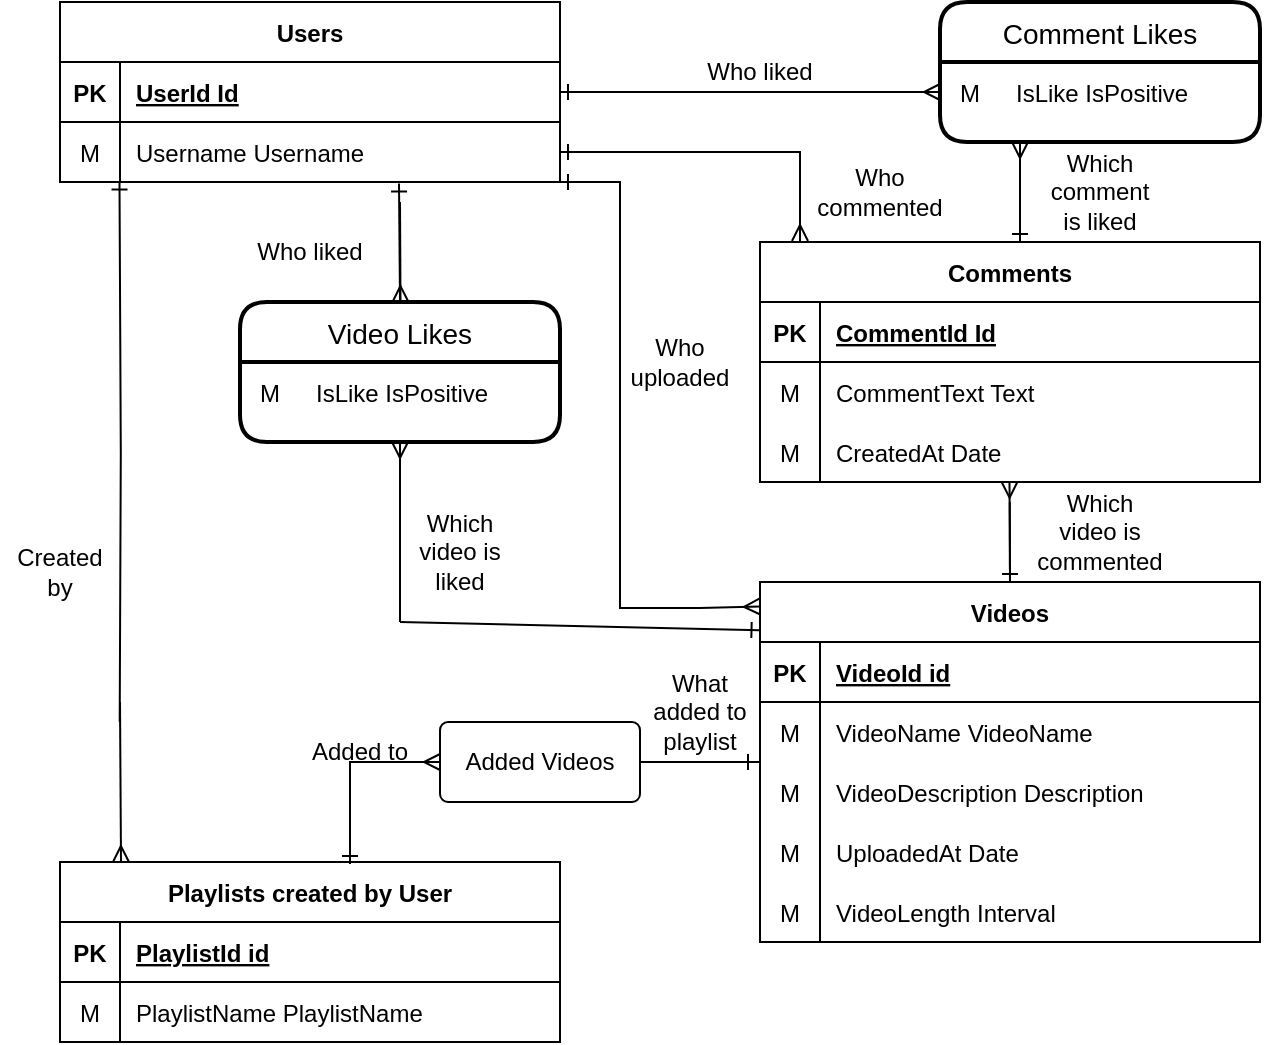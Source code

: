<mxfile version="16.2.6" type="device"><diagram id="R2lEEEUBdFMjLlhIrx00" name="Page-1"><mxGraphModel dx="1033" dy="679" grid="1" gridSize="10" guides="1" tooltips="1" connect="1" arrows="1" fold="1" page="1" pageScale="1" pageWidth="850" pageHeight="1100" math="0" shadow="0" extFonts="Permanent Marker^https://fonts.googleapis.com/css?family=Permanent+Marker"><root><mxCell id="0"/><mxCell id="1" parent="0"/><mxCell id="C-vyLk0tnHw3VtMMgP7b-2" value="Comments" style="shape=table;startSize=30;container=1;collapsible=1;childLayout=tableLayout;fixedRows=1;rowLines=0;fontStyle=1;align=center;resizeLast=1;" parent="1" vertex="1"><mxGeometry x="390" y="180" width="250" height="120" as="geometry"/></mxCell><mxCell id="C-vyLk0tnHw3VtMMgP7b-3" value="" style="shape=partialRectangle;collapsible=0;dropTarget=0;pointerEvents=0;fillColor=none;points=[[0,0.5],[1,0.5]];portConstraint=eastwest;top=0;left=0;right=0;bottom=1;" parent="C-vyLk0tnHw3VtMMgP7b-2" vertex="1"><mxGeometry y="30" width="250" height="30" as="geometry"/></mxCell><mxCell id="C-vyLk0tnHw3VtMMgP7b-4" value="PK" style="shape=partialRectangle;overflow=hidden;connectable=0;fillColor=none;top=0;left=0;bottom=0;right=0;fontStyle=1;" parent="C-vyLk0tnHw3VtMMgP7b-3" vertex="1"><mxGeometry width="30" height="30" as="geometry"><mxRectangle width="30" height="30" as="alternateBounds"/></mxGeometry></mxCell><mxCell id="C-vyLk0tnHw3VtMMgP7b-5" value="CommentId Id" style="shape=partialRectangle;overflow=hidden;connectable=0;fillColor=none;top=0;left=0;bottom=0;right=0;align=left;spacingLeft=6;fontStyle=5;" parent="C-vyLk0tnHw3VtMMgP7b-3" vertex="1"><mxGeometry x="30" width="220" height="30" as="geometry"><mxRectangle width="220" height="30" as="alternateBounds"/></mxGeometry></mxCell><mxCell id="C-vyLk0tnHw3VtMMgP7b-6" value="" style="shape=partialRectangle;collapsible=0;dropTarget=0;pointerEvents=0;fillColor=none;points=[[0,0.5],[1,0.5]];portConstraint=eastwest;top=0;left=0;right=0;bottom=0;" parent="C-vyLk0tnHw3VtMMgP7b-2" vertex="1"><mxGeometry y="60" width="250" height="30" as="geometry"/></mxCell><mxCell id="C-vyLk0tnHw3VtMMgP7b-7" value="M" style="shape=partialRectangle;overflow=hidden;connectable=0;fillColor=none;top=0;left=0;bottom=0;right=0;" parent="C-vyLk0tnHw3VtMMgP7b-6" vertex="1"><mxGeometry width="30" height="30" as="geometry"><mxRectangle width="30" height="30" as="alternateBounds"/></mxGeometry></mxCell><mxCell id="C-vyLk0tnHw3VtMMgP7b-8" value="CommentText Text" style="shape=partialRectangle;overflow=hidden;connectable=0;fillColor=none;top=0;left=0;bottom=0;right=0;align=left;spacingLeft=6;" parent="C-vyLk0tnHw3VtMMgP7b-6" vertex="1"><mxGeometry x="30" width="220" height="30" as="geometry"><mxRectangle width="220" height="30" as="alternateBounds"/></mxGeometry></mxCell><mxCell id="hN_nYXowYmUfVE6Bohoq-1" value="" style="shape=partialRectangle;collapsible=0;dropTarget=0;pointerEvents=0;fillColor=none;top=0;left=0;bottom=0;right=0;points=[[0,0.5],[1,0.5]];portConstraint=eastwest;" parent="C-vyLk0tnHw3VtMMgP7b-2" vertex="1"><mxGeometry y="90" width="250" height="30" as="geometry"/></mxCell><mxCell id="hN_nYXowYmUfVE6Bohoq-2" value="M" style="shape=partialRectangle;connectable=0;fillColor=none;top=0;left=0;bottom=0;right=0;fontStyle=0;overflow=hidden;" parent="hN_nYXowYmUfVE6Bohoq-1" vertex="1"><mxGeometry width="30" height="30" as="geometry"><mxRectangle width="30" height="30" as="alternateBounds"/></mxGeometry></mxCell><mxCell id="hN_nYXowYmUfVE6Bohoq-3" value="CreatedAt Date" style="shape=partialRectangle;connectable=0;fillColor=none;top=0;left=0;bottom=0;right=0;align=left;spacingLeft=6;fontStyle=0;overflow=hidden;" parent="hN_nYXowYmUfVE6Bohoq-1" vertex="1"><mxGeometry x="30" width="220" height="30" as="geometry"><mxRectangle width="220" height="30" as="alternateBounds"/></mxGeometry></mxCell><mxCell id="C-vyLk0tnHw3VtMMgP7b-13" value="Videos" style="shape=table;startSize=30;container=1;collapsible=1;childLayout=tableLayout;fixedRows=1;rowLines=0;fontStyle=1;align=center;resizeLast=1;" parent="1" vertex="1"><mxGeometry x="390" y="350" width="250" height="180" as="geometry"/></mxCell><mxCell id="C-vyLk0tnHw3VtMMgP7b-14" value="" style="shape=partialRectangle;collapsible=0;dropTarget=0;pointerEvents=0;fillColor=none;points=[[0,0.5],[1,0.5]];portConstraint=eastwest;top=0;left=0;right=0;bottom=1;" parent="C-vyLk0tnHw3VtMMgP7b-13" vertex="1"><mxGeometry y="30" width="250" height="30" as="geometry"/></mxCell><mxCell id="C-vyLk0tnHw3VtMMgP7b-15" value="PK" style="shape=partialRectangle;overflow=hidden;connectable=0;fillColor=none;top=0;left=0;bottom=0;right=0;fontStyle=1;" parent="C-vyLk0tnHw3VtMMgP7b-14" vertex="1"><mxGeometry width="30" height="30" as="geometry"><mxRectangle width="30" height="30" as="alternateBounds"/></mxGeometry></mxCell><mxCell id="C-vyLk0tnHw3VtMMgP7b-16" value="VideoId id" style="shape=partialRectangle;overflow=hidden;connectable=0;fillColor=none;top=0;left=0;bottom=0;right=0;align=left;spacingLeft=6;fontStyle=5;" parent="C-vyLk0tnHw3VtMMgP7b-14" vertex="1"><mxGeometry x="30" width="220" height="30" as="geometry"><mxRectangle width="220" height="30" as="alternateBounds"/></mxGeometry></mxCell><mxCell id="C-vyLk0tnHw3VtMMgP7b-17" value="" style="shape=partialRectangle;collapsible=0;dropTarget=0;pointerEvents=0;fillColor=none;points=[[0,0.5],[1,0.5]];portConstraint=eastwest;top=0;left=0;right=0;bottom=0;" parent="C-vyLk0tnHw3VtMMgP7b-13" vertex="1"><mxGeometry y="60" width="250" height="30" as="geometry"/></mxCell><mxCell id="C-vyLk0tnHw3VtMMgP7b-18" value="M" style="shape=partialRectangle;overflow=hidden;connectable=0;fillColor=none;top=0;left=0;bottom=0;right=0;" parent="C-vyLk0tnHw3VtMMgP7b-17" vertex="1"><mxGeometry width="30" height="30" as="geometry"><mxRectangle width="30" height="30" as="alternateBounds"/></mxGeometry></mxCell><mxCell id="C-vyLk0tnHw3VtMMgP7b-19" value="VideoName VideoName" style="shape=partialRectangle;overflow=hidden;connectable=0;fillColor=none;top=0;left=0;bottom=0;right=0;align=left;spacingLeft=6;" parent="C-vyLk0tnHw3VtMMgP7b-17" vertex="1"><mxGeometry x="30" width="220" height="30" as="geometry"><mxRectangle width="220" height="30" as="alternateBounds"/></mxGeometry></mxCell><mxCell id="C-vyLk0tnHw3VtMMgP7b-20" value="" style="shape=partialRectangle;collapsible=0;dropTarget=0;pointerEvents=0;fillColor=none;points=[[0,0.5],[1,0.5]];portConstraint=eastwest;top=0;left=0;right=0;bottom=0;" parent="C-vyLk0tnHw3VtMMgP7b-13" vertex="1"><mxGeometry y="90" width="250" height="30" as="geometry"/></mxCell><mxCell id="C-vyLk0tnHw3VtMMgP7b-21" value="M" style="shape=partialRectangle;overflow=hidden;connectable=0;fillColor=none;top=0;left=0;bottom=0;right=0;" parent="C-vyLk0tnHw3VtMMgP7b-20" vertex="1"><mxGeometry width="30" height="30" as="geometry"><mxRectangle width="30" height="30" as="alternateBounds"/></mxGeometry></mxCell><mxCell id="C-vyLk0tnHw3VtMMgP7b-22" value="VideoDescription Description" style="shape=partialRectangle;overflow=hidden;connectable=0;fillColor=none;top=0;left=0;bottom=0;right=0;align=left;spacingLeft=6;" parent="C-vyLk0tnHw3VtMMgP7b-20" vertex="1"><mxGeometry x="30" width="220" height="30" as="geometry"><mxRectangle width="220" height="30" as="alternateBounds"/></mxGeometry></mxCell><mxCell id="VtzAfo2n1rlgrVxwqQcP-14" value="" style="shape=partialRectangle;collapsible=0;dropTarget=0;pointerEvents=0;fillColor=none;top=0;left=0;bottom=0;right=0;points=[[0,0.5],[1,0.5]];portConstraint=eastwest;" parent="C-vyLk0tnHw3VtMMgP7b-13" vertex="1"><mxGeometry y="120" width="250" height="30" as="geometry"/></mxCell><mxCell id="VtzAfo2n1rlgrVxwqQcP-15" value="M" style="shape=partialRectangle;connectable=0;fillColor=none;top=0;left=0;bottom=0;right=0;fontStyle=0;overflow=hidden;" parent="VtzAfo2n1rlgrVxwqQcP-14" vertex="1"><mxGeometry width="30" height="30" as="geometry"><mxRectangle width="30" height="30" as="alternateBounds"/></mxGeometry></mxCell><mxCell id="VtzAfo2n1rlgrVxwqQcP-16" value="UploadedAt Date" style="shape=partialRectangle;connectable=0;fillColor=none;top=0;left=0;bottom=0;right=0;align=left;spacingLeft=6;fontStyle=0;overflow=hidden;" parent="VtzAfo2n1rlgrVxwqQcP-14" vertex="1"><mxGeometry x="30" width="220" height="30" as="geometry"><mxRectangle width="220" height="30" as="alternateBounds"/></mxGeometry></mxCell><mxCell id="VtzAfo2n1rlgrVxwqQcP-11" value="" style="shape=partialRectangle;collapsible=0;dropTarget=0;pointerEvents=0;fillColor=none;top=0;left=0;bottom=0;right=0;points=[[0,0.5],[1,0.5]];portConstraint=eastwest;" parent="C-vyLk0tnHw3VtMMgP7b-13" vertex="1"><mxGeometry y="150" width="250" height="30" as="geometry"/></mxCell><mxCell id="VtzAfo2n1rlgrVxwqQcP-12" value="M" style="shape=partialRectangle;connectable=0;fillColor=none;top=0;left=0;bottom=0;right=0;fontStyle=0;overflow=hidden;" parent="VtzAfo2n1rlgrVxwqQcP-11" vertex="1"><mxGeometry width="30" height="30" as="geometry"><mxRectangle width="30" height="30" as="alternateBounds"/></mxGeometry></mxCell><mxCell id="VtzAfo2n1rlgrVxwqQcP-13" value="VideoLength Interval" style="shape=partialRectangle;connectable=0;fillColor=none;top=0;left=0;bottom=0;right=0;align=left;spacingLeft=6;fontStyle=0;overflow=hidden;" parent="VtzAfo2n1rlgrVxwqQcP-11" vertex="1"><mxGeometry x="30" width="220" height="30" as="geometry"><mxRectangle width="220" height="30" as="alternateBounds"/></mxGeometry></mxCell><mxCell id="C-vyLk0tnHw3VtMMgP7b-23" value="Users" style="shape=table;startSize=30;container=1;collapsible=1;childLayout=tableLayout;fixedRows=1;rowLines=0;fontStyle=1;align=center;resizeLast=1;" parent="1" vertex="1"><mxGeometry x="40" y="60" width="250" height="90" as="geometry"/></mxCell><mxCell id="C-vyLk0tnHw3VtMMgP7b-24" value="" style="shape=partialRectangle;collapsible=0;dropTarget=0;pointerEvents=0;fillColor=none;points=[[0,0.5],[1,0.5]];portConstraint=eastwest;top=0;left=0;right=0;bottom=1;" parent="C-vyLk0tnHw3VtMMgP7b-23" vertex="1"><mxGeometry y="30" width="250" height="30" as="geometry"/></mxCell><mxCell id="C-vyLk0tnHw3VtMMgP7b-25" value="PK" style="shape=partialRectangle;overflow=hidden;connectable=0;fillColor=none;top=0;left=0;bottom=0;right=0;fontStyle=1;" parent="C-vyLk0tnHw3VtMMgP7b-24" vertex="1"><mxGeometry width="30" height="30" as="geometry"><mxRectangle width="30" height="30" as="alternateBounds"/></mxGeometry></mxCell><mxCell id="C-vyLk0tnHw3VtMMgP7b-26" value="UserId Id" style="shape=partialRectangle;overflow=hidden;connectable=0;fillColor=none;top=0;left=0;bottom=0;right=0;align=left;spacingLeft=6;fontStyle=5;" parent="C-vyLk0tnHw3VtMMgP7b-24" vertex="1"><mxGeometry x="30" width="220" height="30" as="geometry"><mxRectangle width="220" height="30" as="alternateBounds"/></mxGeometry></mxCell><mxCell id="C-vyLk0tnHw3VtMMgP7b-27" value="" style="shape=partialRectangle;collapsible=0;dropTarget=0;pointerEvents=0;fillColor=none;points=[[0,0.5],[1,0.5]];portConstraint=eastwest;top=0;left=0;right=0;bottom=0;" parent="C-vyLk0tnHw3VtMMgP7b-23" vertex="1"><mxGeometry y="60" width="250" height="30" as="geometry"/></mxCell><mxCell id="C-vyLk0tnHw3VtMMgP7b-28" value="M" style="shape=partialRectangle;overflow=hidden;connectable=0;fillColor=none;top=0;left=0;bottom=0;right=0;" parent="C-vyLk0tnHw3VtMMgP7b-27" vertex="1"><mxGeometry width="30" height="30" as="geometry"><mxRectangle width="30" height="30" as="alternateBounds"/></mxGeometry></mxCell><mxCell id="C-vyLk0tnHw3VtMMgP7b-29" value="Username Username" style="shape=partialRectangle;overflow=hidden;connectable=0;fillColor=none;top=0;left=0;bottom=0;right=0;align=left;spacingLeft=6;" parent="C-vyLk0tnHw3VtMMgP7b-27" vertex="1"><mxGeometry x="30" width="220" height="30" as="geometry"><mxRectangle width="220" height="30" as="alternateBounds"/></mxGeometry></mxCell><mxCell id="VtzAfo2n1rlgrVxwqQcP-17" value="Playlists created by User" style="shape=table;startSize=30;container=1;collapsible=1;childLayout=tableLayout;fixedRows=1;rowLines=0;fontStyle=1;align=center;resizeLast=1;" parent="1" vertex="1"><mxGeometry x="40" y="490" width="250" height="90" as="geometry"/></mxCell><mxCell id="VtzAfo2n1rlgrVxwqQcP-18" value="" style="shape=partialRectangle;collapsible=0;dropTarget=0;pointerEvents=0;fillColor=none;points=[[0,0.5],[1,0.5]];portConstraint=eastwest;top=0;left=0;right=0;bottom=1;" parent="VtzAfo2n1rlgrVxwqQcP-17" vertex="1"><mxGeometry y="30" width="250" height="30" as="geometry"/></mxCell><mxCell id="VtzAfo2n1rlgrVxwqQcP-19" value="PK" style="shape=partialRectangle;overflow=hidden;connectable=0;fillColor=none;top=0;left=0;bottom=0;right=0;fontStyle=1;" parent="VtzAfo2n1rlgrVxwqQcP-18" vertex="1"><mxGeometry width="30" height="30" as="geometry"><mxRectangle width="30" height="30" as="alternateBounds"/></mxGeometry></mxCell><mxCell id="VtzAfo2n1rlgrVxwqQcP-20" value="PlaylistId id" style="shape=partialRectangle;overflow=hidden;connectable=0;fillColor=none;top=0;left=0;bottom=0;right=0;align=left;spacingLeft=6;fontStyle=5;" parent="VtzAfo2n1rlgrVxwqQcP-18" vertex="1"><mxGeometry x="30" width="220" height="30" as="geometry"><mxRectangle width="220" height="30" as="alternateBounds"/></mxGeometry></mxCell><mxCell id="VtzAfo2n1rlgrVxwqQcP-21" value="" style="shape=partialRectangle;collapsible=0;dropTarget=0;pointerEvents=0;fillColor=none;points=[[0,0.5],[1,0.5]];portConstraint=eastwest;top=0;left=0;right=0;bottom=0;" parent="VtzAfo2n1rlgrVxwqQcP-17" vertex="1"><mxGeometry y="60" width="250" height="30" as="geometry"/></mxCell><mxCell id="VtzAfo2n1rlgrVxwqQcP-22" value="M" style="shape=partialRectangle;overflow=hidden;connectable=0;fillColor=none;top=0;left=0;bottom=0;right=0;" parent="VtzAfo2n1rlgrVxwqQcP-21" vertex="1"><mxGeometry width="30" height="30" as="geometry"><mxRectangle width="30" height="30" as="alternateBounds"/></mxGeometry></mxCell><mxCell id="VtzAfo2n1rlgrVxwqQcP-23" value="PlaylistName PlaylistName" style="shape=partialRectangle;overflow=hidden;connectable=0;fillColor=none;top=0;left=0;bottom=0;right=0;align=left;spacingLeft=6;" parent="VtzAfo2n1rlgrVxwqQcP-21" vertex="1"><mxGeometry x="30" width="220" height="30" as="geometry"><mxRectangle width="220" height="30" as="alternateBounds"/></mxGeometry></mxCell><mxCell id="VtzAfo2n1rlgrVxwqQcP-24" value="Comment Likes" style="swimlane;childLayout=stackLayout;horizontal=1;startSize=30;horizontalStack=0;rounded=1;fontSize=14;fontStyle=0;strokeWidth=2;resizeParent=0;resizeLast=1;shadow=0;dashed=0;align=center;" parent="1" vertex="1"><mxGeometry x="480" y="60" width="160" height="70" as="geometry"/></mxCell><mxCell id="VtzAfo2n1rlgrVxwqQcP-26" value="" style="shape=table;startSize=0;container=1;collapsible=1;childLayout=tableLayout;fixedRows=1;rowLines=0;fontStyle=0;align=center;resizeLast=1;strokeColor=none;fillColor=none;" parent="VtzAfo2n1rlgrVxwqQcP-24" vertex="1"><mxGeometry y="30" width="160" height="40" as="geometry"/></mxCell><mxCell id="VtzAfo2n1rlgrVxwqQcP-27" value="" style="shape=partialRectangle;collapsible=0;dropTarget=0;pointerEvents=0;fillColor=none;top=0;left=0;bottom=0;right=0;points=[[0,0.5],[1,0.5]];portConstraint=eastwest;" parent="VtzAfo2n1rlgrVxwqQcP-26" vertex="1"><mxGeometry width="160" height="30" as="geometry"/></mxCell><mxCell id="VtzAfo2n1rlgrVxwqQcP-28" value="M" style="shape=partialRectangle;connectable=0;fillColor=none;top=0;left=0;bottom=0;right=0;fontStyle=0;overflow=hidden;" parent="VtzAfo2n1rlgrVxwqQcP-27" vertex="1"><mxGeometry width="30" height="30" as="geometry"><mxRectangle width="30" height="30" as="alternateBounds"/></mxGeometry></mxCell><mxCell id="VtzAfo2n1rlgrVxwqQcP-29" value="IsLike IsPositive" style="shape=partialRectangle;connectable=0;fillColor=none;top=0;left=0;bottom=0;right=0;align=left;spacingLeft=6;fontStyle=0;overflow=hidden;" parent="VtzAfo2n1rlgrVxwqQcP-27" vertex="1"><mxGeometry x="30" width="130" height="30" as="geometry"><mxRectangle width="130" height="30" as="alternateBounds"/></mxGeometry></mxCell><mxCell id="VtzAfo2n1rlgrVxwqQcP-32" value="Video Likes" style="swimlane;childLayout=stackLayout;horizontal=1;startSize=30;horizontalStack=0;rounded=1;fontSize=14;fontStyle=0;strokeWidth=2;resizeParent=0;resizeLast=1;shadow=0;dashed=0;align=center;" parent="1" vertex="1"><mxGeometry x="130" y="210" width="160" height="70" as="geometry"/></mxCell><mxCell id="VtzAfo2n1rlgrVxwqQcP-33" value="" style="shape=table;startSize=0;container=1;collapsible=1;childLayout=tableLayout;fixedRows=1;rowLines=0;fontStyle=0;align=center;resizeLast=1;strokeColor=none;fillColor=none;" parent="VtzAfo2n1rlgrVxwqQcP-32" vertex="1"><mxGeometry y="30" width="160" height="40" as="geometry"/></mxCell><mxCell id="VtzAfo2n1rlgrVxwqQcP-34" value="" style="shape=partialRectangle;collapsible=0;dropTarget=0;pointerEvents=0;fillColor=none;top=0;left=0;bottom=0;right=0;points=[[0,0.5],[1,0.5]];portConstraint=eastwest;" parent="VtzAfo2n1rlgrVxwqQcP-33" vertex="1"><mxGeometry width="160" height="30" as="geometry"/></mxCell><mxCell id="VtzAfo2n1rlgrVxwqQcP-35" value="M" style="shape=partialRectangle;connectable=0;fillColor=none;top=0;left=0;bottom=0;right=0;fontStyle=0;overflow=hidden;" parent="VtzAfo2n1rlgrVxwqQcP-34" vertex="1"><mxGeometry width="30" height="30" as="geometry"><mxRectangle width="30" height="30" as="alternateBounds"/></mxGeometry></mxCell><mxCell id="VtzAfo2n1rlgrVxwqQcP-36" value="IsLike IsPositive" style="shape=partialRectangle;connectable=0;fillColor=none;top=0;left=0;bottom=0;right=0;align=left;spacingLeft=6;fontStyle=0;overflow=hidden;" parent="VtzAfo2n1rlgrVxwqQcP-34" vertex="1"><mxGeometry x="30" width="130" height="30" as="geometry"><mxRectangle width="130" height="30" as="alternateBounds"/></mxGeometry></mxCell><mxCell id="VtzAfo2n1rlgrVxwqQcP-43" value="Added Videos" style="rounded=1;arcSize=10;whiteSpace=wrap;html=1;align=center;" parent="1" vertex="1"><mxGeometry x="230" y="420" width="100" height="40" as="geometry"/></mxCell><mxCell id="VtzAfo2n1rlgrVxwqQcP-46" value="" style="edgeStyle=entityRelationEdgeStyle;fontSize=12;html=1;endArrow=ERmany;rounded=0;exitX=1;exitY=0.5;exitDx=0;exitDy=0;" parent="1" source="C-vyLk0tnHw3VtMMgP7b-24" target="VtzAfo2n1rlgrVxwqQcP-27" edge="1"><mxGeometry width="100" height="100" relative="1" as="geometry"><mxPoint x="340" y="180" as="sourcePoint"/><mxPoint x="440" y="80" as="targetPoint"/></mxGeometry></mxCell><mxCell id="VtzAfo2n1rlgrVxwqQcP-47" value="" style="fontSize=12;html=1;endArrow=ERone;endFill=1;rounded=0;exitX=0;exitY=0.5;exitDx=0;exitDy=0;" parent="1" source="VtzAfo2n1rlgrVxwqQcP-27" edge="1"><mxGeometry width="100" height="100" relative="1" as="geometry"><mxPoint x="200" y="400" as="sourcePoint"/><mxPoint x="290" y="105" as="targetPoint"/></mxGeometry></mxCell><mxCell id="VtzAfo2n1rlgrVxwqQcP-48" value="" style="fontSize=12;html=1;endArrow=ERone;endFill=1;rounded=0;exitX=0.25;exitY=1;exitDx=0;exitDy=0;entryX=0.52;entryY=0;entryDx=0;entryDy=0;entryPerimeter=0;" parent="1" source="VtzAfo2n1rlgrVxwqQcP-26" target="C-vyLk0tnHw3VtMMgP7b-2" edge="1"><mxGeometry width="100" height="100" relative="1" as="geometry"><mxPoint x="520" y="160" as="sourcePoint"/><mxPoint x="330" y="160" as="targetPoint"/></mxGeometry></mxCell><mxCell id="VtzAfo2n1rlgrVxwqQcP-51" value="" style="fontSize=12;html=1;endArrow=ERmany;rounded=0;entryX=0.25;entryY=1;entryDx=0;entryDy=0;" parent="1" target="VtzAfo2n1rlgrVxwqQcP-26" edge="1"><mxGeometry width="100" height="100" relative="1" as="geometry"><mxPoint x="520" y="180" as="sourcePoint"/><mxPoint x="490" y="115" as="targetPoint"/></mxGeometry></mxCell><mxCell id="VtzAfo2n1rlgrVxwqQcP-52" value="" style="fontSize=12;html=1;endArrow=ERmany;rounded=0;entryX=0.499;entryY=0.996;entryDx=0;entryDy=0;entryPerimeter=0;" parent="1" target="hN_nYXowYmUfVE6Bohoq-1" edge="1"><mxGeometry width="100" height="100" relative="1" as="geometry"><mxPoint x="515" y="350" as="sourcePoint"/><mxPoint x="514.9" y="309.41" as="targetPoint"/></mxGeometry></mxCell><mxCell id="VtzAfo2n1rlgrVxwqQcP-53" value="" style="fontSize=12;html=1;endArrow=ERone;endFill=1;rounded=0;exitX=0.25;exitY=1;exitDx=0;exitDy=0;" parent="1" edge="1"><mxGeometry width="100" height="100" relative="1" as="geometry"><mxPoint x="514.9" y="310" as="sourcePoint"/><mxPoint x="515" y="350" as="targetPoint"/></mxGeometry></mxCell><mxCell id="VtzAfo2n1rlgrVxwqQcP-54" value="" style="fontSize=12;html=1;endArrow=ERone;endFill=1;rounded=0;edgeStyle=elbowEdgeStyle;exitX=0.08;exitY=0;exitDx=0;exitDy=0;exitPerimeter=0;" parent="1" source="C-vyLk0tnHw3VtMMgP7b-2" target="C-vyLk0tnHw3VtMMgP7b-27" edge="1"><mxGeometry width="100" height="100" relative="1" as="geometry"><mxPoint x="410" y="180" as="sourcePoint"/><mxPoint x="320" y="150" as="targetPoint"/><Array as="points"><mxPoint x="410" y="170"/></Array></mxGeometry></mxCell><mxCell id="VtzAfo2n1rlgrVxwqQcP-55" value="" style="fontSize=12;html=1;endArrow=ERmany;rounded=0;edgeStyle=elbowEdgeStyle;entryX=0.078;entryY=-0.004;entryDx=0;entryDy=0;entryPerimeter=0;" parent="1" source="C-vyLk0tnHw3VtMMgP7b-27" target="C-vyLk0tnHw3VtMMgP7b-2" edge="1"><mxGeometry width="100" height="100" relative="1" as="geometry"><mxPoint x="310" y="140" as="sourcePoint"/><mxPoint x="410" y="160" as="targetPoint"/><Array as="points"><mxPoint x="410" y="190"/></Array></mxGeometry></mxCell><mxCell id="VtzAfo2n1rlgrVxwqQcP-56" value="" style="fontSize=12;html=1;endArrow=ERmany;rounded=0;entryX=0;entryY=0.068;entryDx=0;entryDy=0;entryPerimeter=0;" parent="1" target="C-vyLk0tnHw3VtMMgP7b-13" edge="1"><mxGeometry width="100" height="100" relative="1" as="geometry"><mxPoint x="320" y="160" as="sourcePoint"/><mxPoint x="330" y="390" as="targetPoint"/><Array as="points"><mxPoint x="320" y="363"/><mxPoint x="360" y="363"/></Array></mxGeometry></mxCell><mxCell id="VtzAfo2n1rlgrVxwqQcP-58" value="" style="fontSize=12;html=1;endArrow=ERone;endFill=1;rounded=0;edgeStyle=elbowEdgeStyle;" parent="1" edge="1"><mxGeometry width="100" height="100" relative="1" as="geometry"><mxPoint x="320" y="225" as="sourcePoint"/><mxPoint x="290" y="150" as="targetPoint"/><Array as="points"><mxPoint x="320" y="150"/></Array></mxGeometry></mxCell><mxCell id="VtzAfo2n1rlgrVxwqQcP-59" value="" style="fontSize=12;html=1;endArrow=ERmany;rounded=0;edgeStyle=elbowEdgeStyle;entryX=0.078;entryY=-0.004;entryDx=0;entryDy=0;entryPerimeter=0;" parent="1" edge="1"><mxGeometry width="100" height="100" relative="1" as="geometry"><mxPoint x="210" y="160" as="sourcePoint"/><mxPoint x="209.75" y="210.0" as="targetPoint"/><Array as="points"><mxPoint x="210.25" y="190.4"/></Array></mxGeometry></mxCell><mxCell id="VtzAfo2n1rlgrVxwqQcP-60" value="" style="fontSize=12;html=1;endArrow=ERmany;rounded=0;entryX=0.5;entryY=1;entryDx=0;entryDy=0;" parent="1" target="VtzAfo2n1rlgrVxwqQcP-33" edge="1"><mxGeometry width="100" height="100" relative="1" as="geometry"><mxPoint x="210" y="370" as="sourcePoint"/><mxPoint x="290" y="360" as="targetPoint"/></mxGeometry></mxCell><mxCell id="VtzAfo2n1rlgrVxwqQcP-61" value="" style="fontSize=12;html=1;endArrow=ERone;endFill=1;rounded=0;entryX=-0.001;entryY=0.134;entryDx=0;entryDy=0;entryPerimeter=0;" parent="1" target="C-vyLk0tnHw3VtMMgP7b-13" edge="1"><mxGeometry width="100" height="100" relative="1" as="geometry"><mxPoint x="210" y="370" as="sourcePoint"/><mxPoint x="240" y="330" as="targetPoint"/></mxGeometry></mxCell><mxCell id="VtzAfo2n1rlgrVxwqQcP-76" value="" style="fontSize=12;html=1;endArrow=ERone;endFill=1;rounded=0;edgeStyle=orthogonalEdgeStyle;exitX=0.199;exitY=-0.003;exitDx=0;exitDy=0;exitPerimeter=0;entryX=0.119;entryY=0.991;entryDx=0;entryDy=0;entryPerimeter=0;" parent="1" target="C-vyLk0tnHw3VtMMgP7b-27" edge="1"><mxGeometry width="100" height="100" relative="1" as="geometry"><mxPoint x="69.85" y="419.88" as="sourcePoint"/><mxPoint x="70" y="160" as="targetPoint"/><Array as="points"/></mxGeometry></mxCell><mxCell id="VtzAfo2n1rlgrVxwqQcP-77" value="" style="fontSize=12;html=1;endArrow=ERone;endFill=1;rounded=0;exitX=0.5;exitY=0;exitDx=0;exitDy=0;entryX=0.678;entryY=1.025;entryDx=0;entryDy=0;entryPerimeter=0;" parent="1" source="VtzAfo2n1rlgrVxwqQcP-32" target="C-vyLk0tnHw3VtMMgP7b-27" edge="1"><mxGeometry width="100" height="100" relative="1" as="geometry"><mxPoint x="220" y="380" as="sourcePoint"/><mxPoint x="210" y="160" as="targetPoint"/></mxGeometry></mxCell><mxCell id="VtzAfo2n1rlgrVxwqQcP-78" value="" style="fontSize=12;html=1;endArrow=ERmany;rounded=0;edgeStyle=elbowEdgeStyle;entryX=0.078;entryY=-0.004;entryDx=0;entryDy=0;entryPerimeter=0;" parent="1" edge="1"><mxGeometry width="100" height="100" relative="1" as="geometry"><mxPoint x="70" y="410" as="sourcePoint"/><mxPoint x="70" y="490.0" as="targetPoint"/><Array as="points"><mxPoint x="70.5" y="470.4"/></Array></mxGeometry></mxCell><mxCell id="VtzAfo2n1rlgrVxwqQcP-82" value="" style="fontSize=12;html=1;endArrow=ERone;endFill=1;rounded=0;edgeStyle=orthogonalEdgeStyle;exitX=1;exitY=0.5;exitDx=0;exitDy=0;" parent="1" source="VtzAfo2n1rlgrVxwqQcP-43" edge="1"><mxGeometry width="100" height="100" relative="1" as="geometry"><mxPoint x="340" y="709.88" as="sourcePoint"/><mxPoint x="380" y="440" as="targetPoint"/><Array as="points"><mxPoint x="390" y="440"/><mxPoint x="390" y="440"/></Array></mxGeometry></mxCell><mxCell id="VtzAfo2n1rlgrVxwqQcP-83" value="" style="fontSize=12;html=1;endArrow=ERone;endFill=1;rounded=0;exitX=0;exitY=0.5;exitDx=0;exitDy=0;edgeStyle=orthogonalEdgeStyle;entryX=0.58;entryY=0.011;entryDx=0;entryDy=0;entryPerimeter=0;" parent="1" source="VtzAfo2n1rlgrVxwqQcP-43" target="VtzAfo2n1rlgrVxwqQcP-17" edge="1"><mxGeometry width="100" height="100" relative="1" as="geometry"><mxPoint x="200" y="500" as="sourcePoint"/><mxPoint x="140" y="440" as="targetPoint"/></mxGeometry></mxCell><mxCell id="VtzAfo2n1rlgrVxwqQcP-84" value="" style="edgeStyle=entityRelationEdgeStyle;fontSize=12;html=1;endArrow=ERmany;rounded=0;entryX=0;entryY=0.5;entryDx=0;entryDy=0;exitX=1;exitY=0.5;exitDx=0;exitDy=0;" parent="1" target="VtzAfo2n1rlgrVxwqQcP-43" edge="1"><mxGeometry width="100" height="100" relative="1" as="geometry"><mxPoint x="190" y="440" as="sourcePoint"/><mxPoint x="230" y="480" as="targetPoint"/></mxGeometry></mxCell><mxCell id="jXZzr5s3OugZviwJf2CB-1" value="Created by" style="text;html=1;strokeColor=none;fillColor=none;align=center;verticalAlign=middle;whiteSpace=wrap;rounded=0;" vertex="1" parent="1"><mxGeometry x="10" y="330" width="60" height="30" as="geometry"/></mxCell><mxCell id="jXZzr5s3OugZviwJf2CB-2" value="Added to" style="text;html=1;strokeColor=none;fillColor=none;align=center;verticalAlign=middle;whiteSpace=wrap;rounded=0;" vertex="1" parent="1"><mxGeometry x="160" y="420" width="60" height="30" as="geometry"/></mxCell><mxCell id="jXZzr5s3OugZviwJf2CB-3" value="What added to playlist" style="text;html=1;strokeColor=none;fillColor=none;align=center;verticalAlign=middle;whiteSpace=wrap;rounded=0;" vertex="1" parent="1"><mxGeometry x="330" y="400" width="60" height="30" as="geometry"/></mxCell><mxCell id="jXZzr5s3OugZviwJf2CB-4" value="Who liked" style="text;html=1;strokeColor=none;fillColor=none;align=center;verticalAlign=middle;whiteSpace=wrap;rounded=0;" vertex="1" parent="1"><mxGeometry x="360" y="80" width="60" height="30" as="geometry"/></mxCell><mxCell id="jXZzr5s3OugZviwJf2CB-5" value="Which comment is liked" style="text;html=1;strokeColor=none;fillColor=none;align=center;verticalAlign=middle;whiteSpace=wrap;rounded=0;" vertex="1" parent="1"><mxGeometry x="530" y="140" width="60" height="30" as="geometry"/></mxCell><mxCell id="jXZzr5s3OugZviwJf2CB-6" value="Which video is commented" style="text;html=1;strokeColor=none;fillColor=none;align=center;verticalAlign=middle;whiteSpace=wrap;rounded=0;" vertex="1" parent="1"><mxGeometry x="530" y="310" width="60" height="30" as="geometry"/></mxCell><mxCell id="jXZzr5s3OugZviwJf2CB-7" value="Who commented" style="text;html=1;strokeColor=none;fillColor=none;align=center;verticalAlign=middle;whiteSpace=wrap;rounded=0;" vertex="1" parent="1"><mxGeometry x="420" y="140" width="60" height="30" as="geometry"/></mxCell><mxCell id="jXZzr5s3OugZviwJf2CB-8" value="Who uploaded" style="text;html=1;strokeColor=none;fillColor=none;align=center;verticalAlign=middle;whiteSpace=wrap;rounded=0;" vertex="1" parent="1"><mxGeometry x="320" y="225" width="60" height="30" as="geometry"/></mxCell><mxCell id="jXZzr5s3OugZviwJf2CB-9" value="Who liked" style="text;html=1;strokeColor=none;fillColor=none;align=center;verticalAlign=middle;whiteSpace=wrap;rounded=0;" vertex="1" parent="1"><mxGeometry x="135" y="170" width="60" height="30" as="geometry"/></mxCell><mxCell id="jXZzr5s3OugZviwJf2CB-10" value="Which video is liked" style="text;html=1;strokeColor=none;fillColor=none;align=center;verticalAlign=middle;whiteSpace=wrap;rounded=0;" vertex="1" parent="1"><mxGeometry x="210" y="320" width="60" height="30" as="geometry"/></mxCell></root></mxGraphModel></diagram></mxfile>